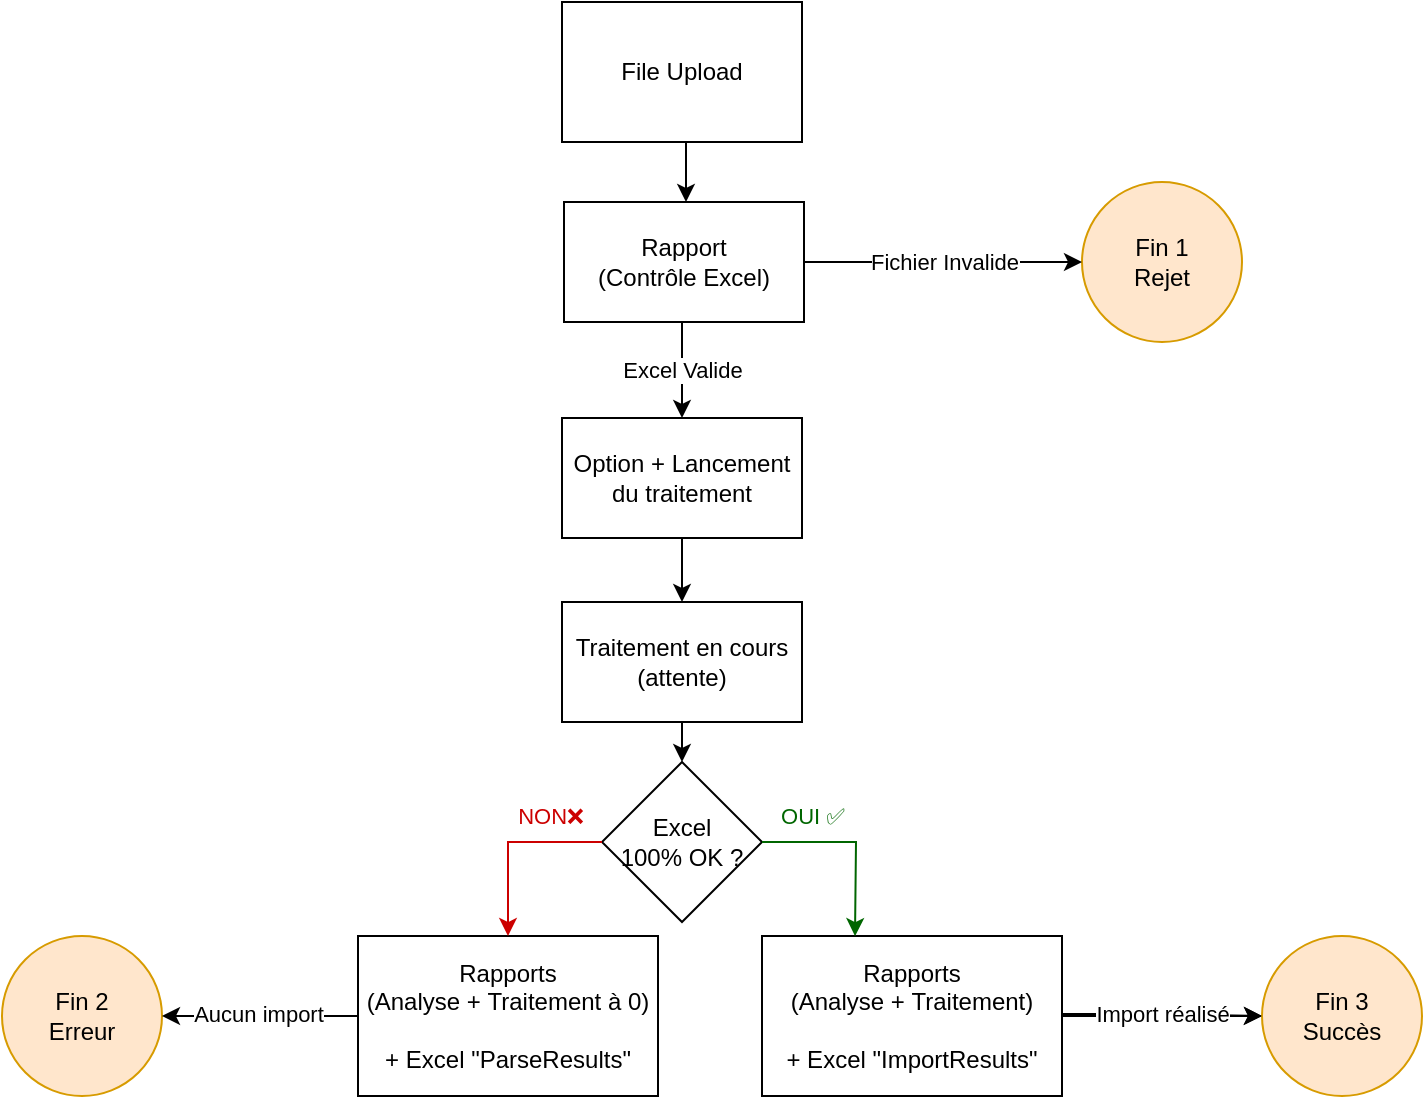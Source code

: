 <mxfile version="16.4.7" type="github">
  <diagram id="4UVPahDyf4iu8To8ODbl" name="Page-1">
    <mxGraphModel dx="1106" dy="585" grid="1" gridSize="10" guides="1" tooltips="1" connect="1" arrows="1" fold="1" page="1" pageScale="1" pageWidth="827" pageHeight="1169" math="0" shadow="0">
      <root>
        <mxCell id="0" />
        <mxCell id="1" parent="0" />
        <mxCell id="TSUCbPAbVoKPbsh4vDsl-6" value="" style="edgeStyle=orthogonalEdgeStyle;rounded=0;orthogonalLoop=1;jettySize=auto;html=1;" parent="1" edge="1">
          <mxGeometry relative="1" as="geometry">
            <mxPoint x="422" y="110" as="sourcePoint" />
            <mxPoint x="422" y="140" as="targetPoint" />
          </mxGeometry>
        </mxCell>
        <mxCell id="TSUCbPAbVoKPbsh4vDsl-1" value="File Upload" style="rounded=0;whiteSpace=wrap;html=1;" parent="1" vertex="1">
          <mxGeometry x="360" y="40" width="120" height="70" as="geometry" />
        </mxCell>
        <mxCell id="TSUCbPAbVoKPbsh4vDsl-2" value="Rapport&lt;br&gt;(Contrôle Excel)" style="rounded=0;whiteSpace=wrap;html=1;" parent="1" vertex="1">
          <mxGeometry x="361" y="140" width="120" height="60" as="geometry" />
        </mxCell>
        <mxCell id="TSUCbPAbVoKPbsh4vDsl-3" value="&lt;div&gt;&lt;span&gt;Rapports&lt;/span&gt;&lt;/div&gt;(Analyse +&amp;nbsp;Traitement à 0)&lt;br&gt;&lt;br&gt;+ Excel &quot;ParseResults&quot;" style="rounded=0;whiteSpace=wrap;html=1;align=center;" parent="1" vertex="1">
          <mxGeometry x="258" y="507" width="150" height="80" as="geometry" />
        </mxCell>
        <mxCell id="PQ5lRCYeLyrYNy7Ynxfq-18" value="" style="edgeStyle=orthogonalEdgeStyle;rounded=0;orthogonalLoop=1;jettySize=auto;html=1;" edge="1" parent="1" source="TSUCbPAbVoKPbsh4vDsl-4" target="TSUCbPAbVoKPbsh4vDsl-30">
          <mxGeometry relative="1" as="geometry" />
        </mxCell>
        <mxCell id="TSUCbPAbVoKPbsh4vDsl-4" value="&lt;div&gt;&lt;span&gt;Rapports&lt;/span&gt;&lt;/div&gt;&lt;div&gt;&lt;/div&gt;(Analyse +&amp;nbsp;Traitement)&lt;br&gt;&lt;br&gt;+ Excel &quot;ImportResults&quot;" style="rounded=0;whiteSpace=wrap;html=1;align=center;" parent="1" vertex="1">
          <mxGeometry x="460" y="507" width="150" height="80" as="geometry" />
        </mxCell>
        <mxCell id="TSUCbPAbVoKPbsh4vDsl-7" value="Fin 1&lt;br&gt;Rejet" style="ellipse;whiteSpace=wrap;html=1;aspect=fixed;fillColor=#ffe6cc;strokeColor=#d79b00;" parent="1" vertex="1">
          <mxGeometry x="620" y="130" width="80" height="80" as="geometry" />
        </mxCell>
        <mxCell id="TSUCbPAbVoKPbsh4vDsl-9" value="Fichier Invalide" style="endArrow=classic;html=1;rounded=0;entryX=0;entryY=0.5;entryDx=0;entryDy=0;exitX=1;exitY=0.5;exitDx=0;exitDy=0;" parent="1" source="TSUCbPAbVoKPbsh4vDsl-2" target="TSUCbPAbVoKPbsh4vDsl-7" edge="1">
          <mxGeometry relative="1" as="geometry">
            <mxPoint x="490" y="169.5" as="sourcePoint" />
            <mxPoint x="590" y="169.5" as="targetPoint" />
          </mxGeometry>
        </mxCell>
        <mxCell id="TSUCbPAbVoKPbsh4vDsl-19" value="Excel Valide" style="endArrow=classic;html=1;rounded=0;entryX=0.5;entryY=0;entryDx=0;entryDy=0;" parent="1" target="TSUCbPAbVoKPbsh4vDsl-23" edge="1">
          <mxGeometry relative="1" as="geometry">
            <mxPoint x="420" y="200" as="sourcePoint" />
            <mxPoint x="421" y="290" as="targetPoint" />
          </mxGeometry>
        </mxCell>
        <mxCell id="TSUCbPAbVoKPbsh4vDsl-23" value="Option + Lancement du traitement" style="rounded=0;whiteSpace=wrap;html=1;" parent="1" vertex="1">
          <mxGeometry x="360" y="248" width="120" height="60" as="geometry" />
        </mxCell>
        <mxCell id="TSUCbPAbVoKPbsh4vDsl-24" value="&lt;font style=&quot;font-size: 12px&quot;&gt;Excel&lt;br&gt;100% OK ?&lt;/font&gt;" style="rhombus;whiteSpace=wrap;html=1;" parent="1" vertex="1">
          <mxGeometry x="380" y="420" width="80" height="80" as="geometry" />
        </mxCell>
        <mxCell id="TSUCbPAbVoKPbsh4vDsl-26" value="Traitement en cours (attente)" style="rounded=0;whiteSpace=wrap;html=1;" parent="1" vertex="1">
          <mxGeometry x="360" y="340" width="120" height="60" as="geometry" />
        </mxCell>
        <mxCell id="TSUCbPAbVoKPbsh4vDsl-27" value="" style="endArrow=classic;html=1;rounded=0;entryX=0.5;entryY=0;entryDx=0;entryDy=0;exitX=0.5;exitY=1;exitDx=0;exitDy=0;" parent="1" source="TSUCbPAbVoKPbsh4vDsl-23" target="TSUCbPAbVoKPbsh4vDsl-26" edge="1">
          <mxGeometry width="50" height="50" relative="1" as="geometry">
            <mxPoint x="390" y="300" as="sourcePoint" />
            <mxPoint x="440" y="250" as="targetPoint" />
          </mxGeometry>
        </mxCell>
        <mxCell id="TSUCbPAbVoKPbsh4vDsl-30" value="Fin 3&lt;br&gt;Succès" style="ellipse;whiteSpace=wrap;html=1;aspect=fixed;fillColor=#ffe6cc;strokeColor=#d79b00;" parent="1" vertex="1">
          <mxGeometry x="710" y="507" width="80" height="80" as="geometry" />
        </mxCell>
        <mxCell id="TSUCbPAbVoKPbsh4vDsl-31" value="Fin 2&lt;br&gt;Erreur" style="ellipse;whiteSpace=wrap;html=1;aspect=fixed;fillColor=#ffe6cc;strokeColor=#d79b00;" parent="1" vertex="1">
          <mxGeometry x="80" y="507" width="80" height="80" as="geometry" />
        </mxCell>
        <mxCell id="TSUCbPAbVoKPbsh4vDsl-34" value="" style="endArrow=classic;html=1;rounded=0;exitX=0.5;exitY=1;exitDx=0;exitDy=0;entryX=0.5;entryY=0;entryDx=0;entryDy=0;" parent="1" source="TSUCbPAbVoKPbsh4vDsl-26" target="TSUCbPAbVoKPbsh4vDsl-24" edge="1">
          <mxGeometry width="50" height="50" relative="1" as="geometry">
            <mxPoint x="140" y="440" as="sourcePoint" />
            <mxPoint x="190" y="390" as="targetPoint" />
          </mxGeometry>
        </mxCell>
        <mxCell id="TSUCbPAbVoKPbsh4vDsl-36" value="" style="endArrow=classic;html=1;rounded=0;strokeColor=#006600;entryX=0.31;entryY=0.001;entryDx=0;entryDy=0;entryPerimeter=0;" parent="1" edge="1" target="TSUCbPAbVoKPbsh4vDsl-4">
          <mxGeometry relative="1" as="geometry">
            <mxPoint x="460" y="460" as="sourcePoint" />
            <mxPoint x="505" y="500" as="targetPoint" />
            <Array as="points">
              <mxPoint x="490" y="460" />
              <mxPoint x="507" y="460" />
            </Array>
          </mxGeometry>
        </mxCell>
        <mxCell id="TSUCbPAbVoKPbsh4vDsl-37" value="OUI ✅" style="edgeLabel;resizable=0;html=1;align=center;verticalAlign=middle;fontColor=#006600;" parent="TSUCbPAbVoKPbsh4vDsl-36" connectable="0" vertex="1">
          <mxGeometry relative="1" as="geometry">
            <mxPoint x="-22" y="-13" as="offset" />
          </mxGeometry>
        </mxCell>
        <mxCell id="TSUCbPAbVoKPbsh4vDsl-45" value="" style="endArrow=classic;html=1;rounded=0;exitX=0;exitY=0.5;exitDx=0;exitDy=0;strokeColor=#CC0000;entryX=0.5;entryY=0;entryDx=0;entryDy=0;" parent="1" source="TSUCbPAbVoKPbsh4vDsl-24" edge="1" target="TSUCbPAbVoKPbsh4vDsl-3">
          <mxGeometry relative="1" as="geometry">
            <mxPoint x="360" y="360" as="sourcePoint" />
            <mxPoint x="336" y="500" as="targetPoint" />
            <Array as="points">
              <mxPoint x="333" y="460" />
            </Array>
          </mxGeometry>
        </mxCell>
        <mxCell id="TSUCbPAbVoKPbsh4vDsl-46" value="NON❌" style="edgeLabel;resizable=0;html=1;align=center;verticalAlign=middle;fontColor=#CC0000;" parent="TSUCbPAbVoKPbsh4vDsl-45" connectable="0" vertex="1">
          <mxGeometry relative="1" as="geometry">
            <mxPoint x="21" y="-13" as="offset" />
          </mxGeometry>
        </mxCell>
        <mxCell id="PQ5lRCYeLyrYNy7Ynxfq-3" value="" style="endArrow=classic;html=1;rounded=0;entryX=0;entryY=0.5;entryDx=0;entryDy=0;" edge="1" parent="1" target="TSUCbPAbVoKPbsh4vDsl-30">
          <mxGeometry relative="1" as="geometry">
            <mxPoint x="610" y="546" as="sourcePoint" />
            <mxPoint x="680" y="546" as="targetPoint" />
            <Array as="points">
              <mxPoint x="650" y="546" />
            </Array>
          </mxGeometry>
        </mxCell>
        <mxCell id="PQ5lRCYeLyrYNy7Ynxfq-4" value="Import réalisé" style="edgeLabel;resizable=0;html=1;align=center;verticalAlign=middle;fillColor=#B9E0A5;" connectable="0" vertex="1" parent="PQ5lRCYeLyrYNy7Ynxfq-3">
          <mxGeometry relative="1" as="geometry">
            <mxPoint as="offset" />
          </mxGeometry>
        </mxCell>
        <mxCell id="PQ5lRCYeLyrYNy7Ynxfq-16" value="" style="endArrow=classic;html=1;rounded=0;entryX=1;entryY=0.5;entryDx=0;entryDy=0;exitX=0;exitY=0.5;exitDx=0;exitDy=0;" edge="1" parent="1" source="TSUCbPAbVoKPbsh4vDsl-3" target="TSUCbPAbVoKPbsh4vDsl-31">
          <mxGeometry relative="1" as="geometry">
            <mxPoint x="130" y="330" as="sourcePoint" />
            <mxPoint x="230" y="330" as="targetPoint" />
            <Array as="points" />
          </mxGeometry>
        </mxCell>
        <mxCell id="PQ5lRCYeLyrYNy7Ynxfq-17" value="Aucun import" style="edgeLabel;resizable=0;html=1;align=center;verticalAlign=middle;fillColor=#B9E0A5;" connectable="0" vertex="1" parent="PQ5lRCYeLyrYNy7Ynxfq-16">
          <mxGeometry relative="1" as="geometry">
            <mxPoint x="-1" y="-1" as="offset" />
          </mxGeometry>
        </mxCell>
      </root>
    </mxGraphModel>
  </diagram>
</mxfile>
